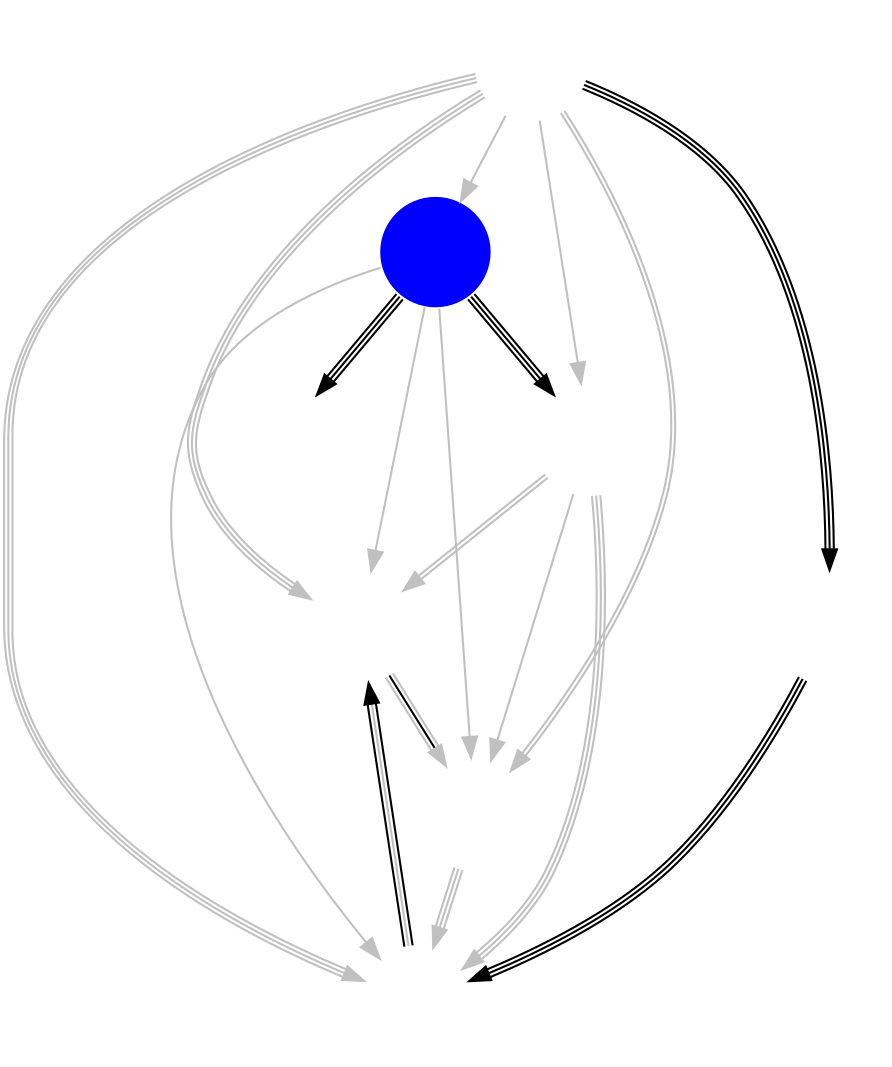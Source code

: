 digraph EU {
	node [shape=circle fixedsize=true width=.75 label="" color="white"];
	imagepath="logos/";
	TL	[ image="liquid.png" style="filled" fillcolor="blue" ];
	FNC	[ image="fnatic.png" ];
	TRC	[ image="tricked.png" ];
	PD	[ image="playing-ducks.png" ];
	EXP	[ image="expert.png" ];
	DIG	[ image="dignitas.png" ];
	ZE	[ image="zealots.png" ];
	TGG	[ image="team-good-guys.png" ];

	/* Phase 1 Aggregates */
	FNC	->	TL	[ color="gray" ]
	TL	->	TRC	[ color="gray" ]
	TL	->	PD	[ color="gray" ]
	TL	->	EXP	[ color="gray" ]
//	TL	->	DIG	[ color="gray" ]
	FNC	->	TRC	[ color="gray:gray:gray" ]
	FNC	->	PD	[ color="gray:gray:gray" ]
	FNC	->	EXP	[ color="gray:gray" ]
	FNC	->	DIG	[ color="gray" ]
//	TRC	->	PD	[ color="gray" ]
//	EXP	->	TRC	[ color="gray" ]
	DIG	->	TRC	[ color="gray:gray" ]
	EXP	->	PD	[ color="gray:gray:gray" ]
	DIG	->	PD	[ color="gray:gray:gray" ]
	DIG	->	EXP	[ color="gray" ]

	/* Week 1 */
	TRC	->	EXP	[ color="gray:black:gray" ]
	ZE	->	PD	[ color="black:black:black" ]
	PD	->	TRC	[ color="black:gray:black" ]
	TL	->	TGG	[ color="black:black:black" ]
	FNC	->	ZE	[ color="black:black:black" ]
	TL	->	DIG	[ color="black:black:black" ]

	edge [ color="gray" dir="none" constraint="false" style="dashed"]

}
